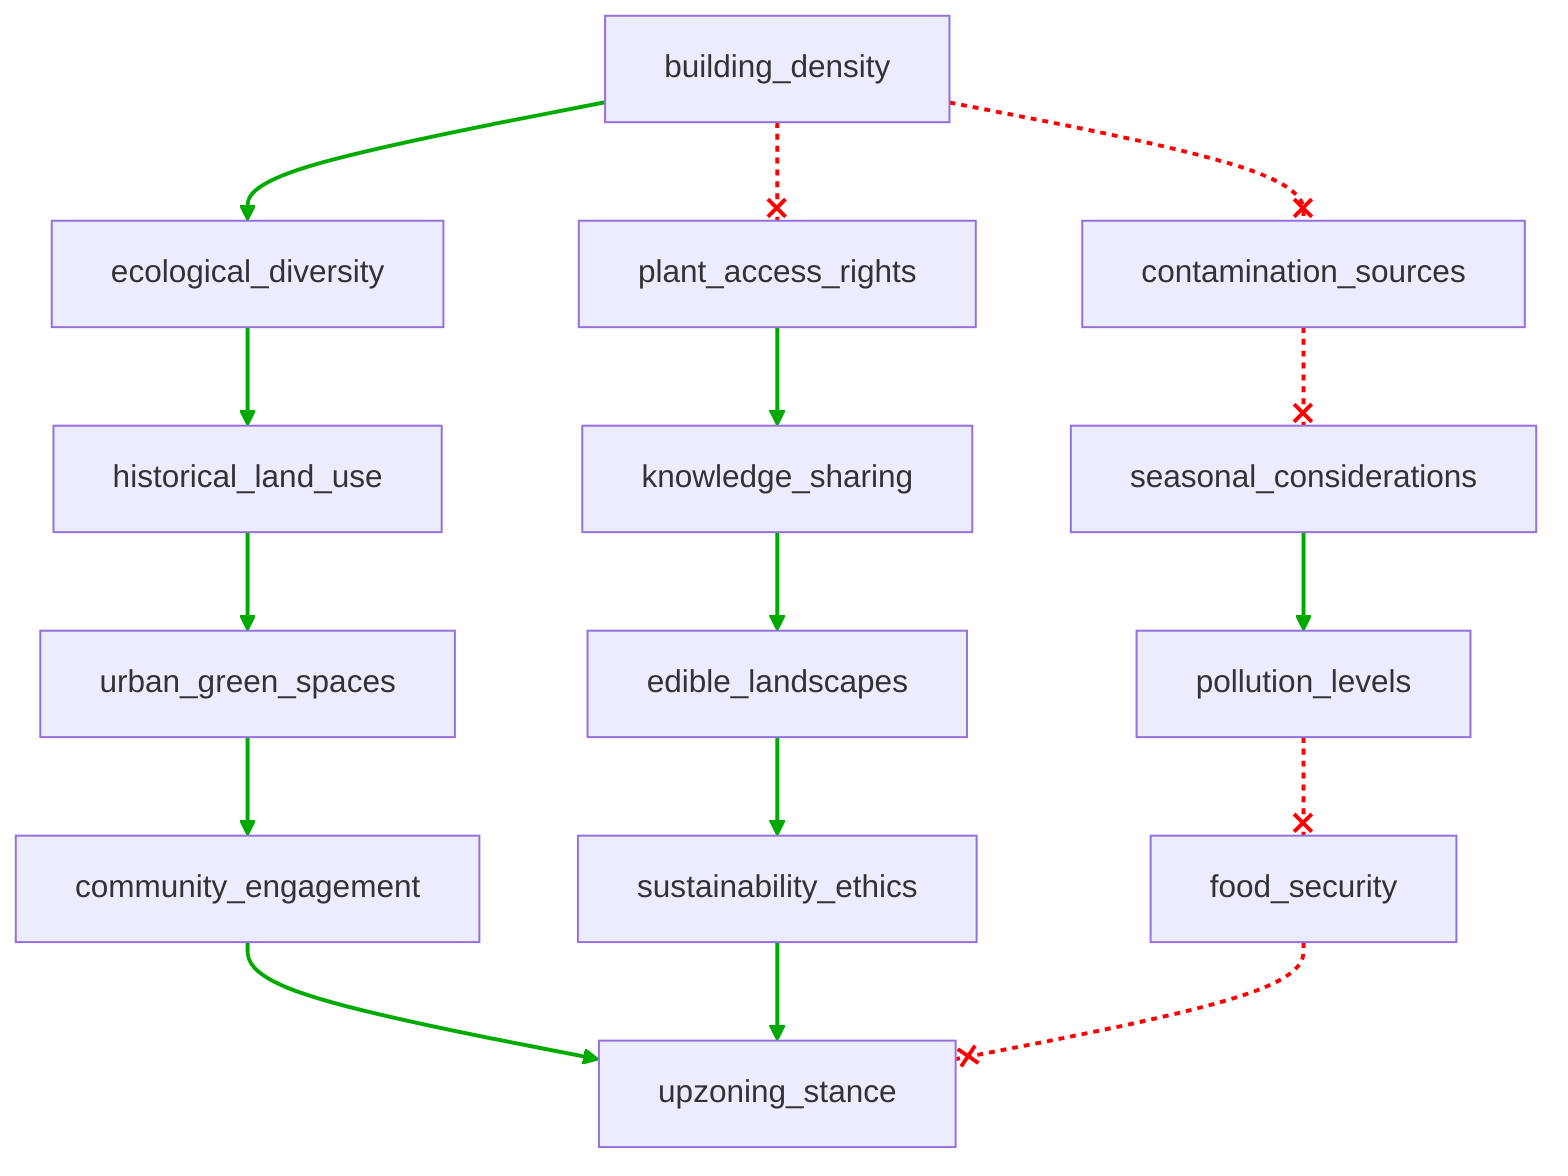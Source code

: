 flowchart TD
n1[building_density]
n2[ecological_diversity]
n3[plant_access_rights]
n4[contamination_sources]
n5[historical_land_use]
n6[knowledge_sharing]
n7[seasonal_considerations]
n8[urban_green_spaces]
n9[edible_landscapes]
n10[pollution_levels]
n11[community_engagement]
n12[sustainability_ethics]
n13[food_security]
n14[upzoning_stance]
n1 --> n2
n1 --x n3
n1 --x n4
n2 --> n5
n3 --> n6
n4 --x n7
n5 --> n8
n6 --> n9
n7 --> n10
n8 --> n11
n9 --> n12
n10 --x n13
n11 --> n14
n12 --> n14
n13 --x n14
linkStyle 0 stroke:#00AA00,stroke-width:2px
linkStyle 1 stroke:#FF0000,stroke-dasharray:3,stroke-width:2px
linkStyle 2 stroke:#FF0000,stroke-dasharray:3,stroke-width:2px
linkStyle 3 stroke:#00AA00,stroke-width:2px
linkStyle 4 stroke:#00AA00,stroke-width:2px
linkStyle 5 stroke:#FF0000,stroke-dasharray:3,stroke-width:2px
linkStyle 6 stroke:#00AA00,stroke-width:2px
linkStyle 7 stroke:#00AA00,stroke-width:2px
linkStyle 8 stroke:#00AA00,stroke-width:2px
linkStyle 9 stroke:#00AA00,stroke-width:2px
linkStyle 10 stroke:#00AA00,stroke-width:2px
linkStyle 11 stroke:#FF0000,stroke-dasharray:3,stroke-width:2px
linkStyle 12 stroke:#00AA00,stroke-width:2px
linkStyle 13 stroke:#00AA00,stroke-width:2px
linkStyle 14 stroke:#FF0000,stroke-dasharray:3,stroke-width:2px